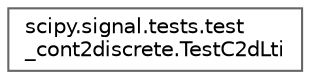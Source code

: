 digraph "Graphical Class Hierarchy"
{
 // LATEX_PDF_SIZE
  bgcolor="transparent";
  edge [fontname=Helvetica,fontsize=10,labelfontname=Helvetica,labelfontsize=10];
  node [fontname=Helvetica,fontsize=10,shape=box,height=0.2,width=0.4];
  rankdir="LR";
  Node0 [id="Node000000",label="scipy.signal.tests.test\l_cont2discrete.TestC2dLti",height=0.2,width=0.4,color="grey40", fillcolor="white", style="filled",URL="$d7/d7d/classscipy_1_1signal_1_1tests_1_1test__cont2discrete_1_1TestC2dLti.html",tooltip=" "];
}
